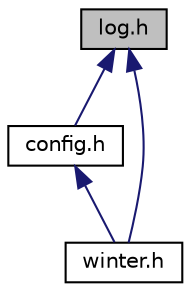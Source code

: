 digraph "log.h"
{
 // LATEX_PDF_SIZE
  edge [fontname="Helvetica",fontsize="10",labelfontname="Helvetica",labelfontsize="10"];
  node [fontname="Helvetica",fontsize="10",shape=record];
  Node1 [label="log.h",height=0.2,width=0.4,color="black", fillcolor="grey75", style="filled", fontcolor="black",tooltip="日志模块封装"];
  Node1 -> Node2 [dir="back",color="midnightblue",fontsize="10",style="solid",fontname="Helvetica"];
  Node2 [label="config.h",height=0.2,width=0.4,color="black", fillcolor="white", style="filled",URL="$config_8h.html",tooltip="配置模块"];
  Node2 -> Node3 [dir="back",color="midnightblue",fontsize="10",style="solid",fontname="Helvetica"];
  Node3 [label="winter.h",height=0.2,width=0.4,color="black", fillcolor="white", style="filled",URL="$winter_8h.html",tooltip="winter头文件"];
  Node1 -> Node3 [dir="back",color="midnightblue",fontsize="10",style="solid",fontname="Helvetica"];
}
